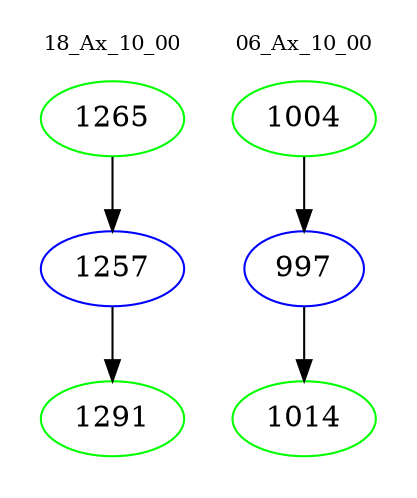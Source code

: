 digraph{
subgraph cluster_0 {
color = white
label = "18_Ax_10_00";
fontsize=10;
T0_1265 [label="1265", color="green"]
T0_1265 -> T0_1257 [color="black"]
T0_1257 [label="1257", color="blue"]
T0_1257 -> T0_1291 [color="black"]
T0_1291 [label="1291", color="green"]
}
subgraph cluster_1 {
color = white
label = "06_Ax_10_00";
fontsize=10;
T1_1004 [label="1004", color="green"]
T1_1004 -> T1_997 [color="black"]
T1_997 [label="997", color="blue"]
T1_997 -> T1_1014 [color="black"]
T1_1014 [label="1014", color="green"]
}
}
